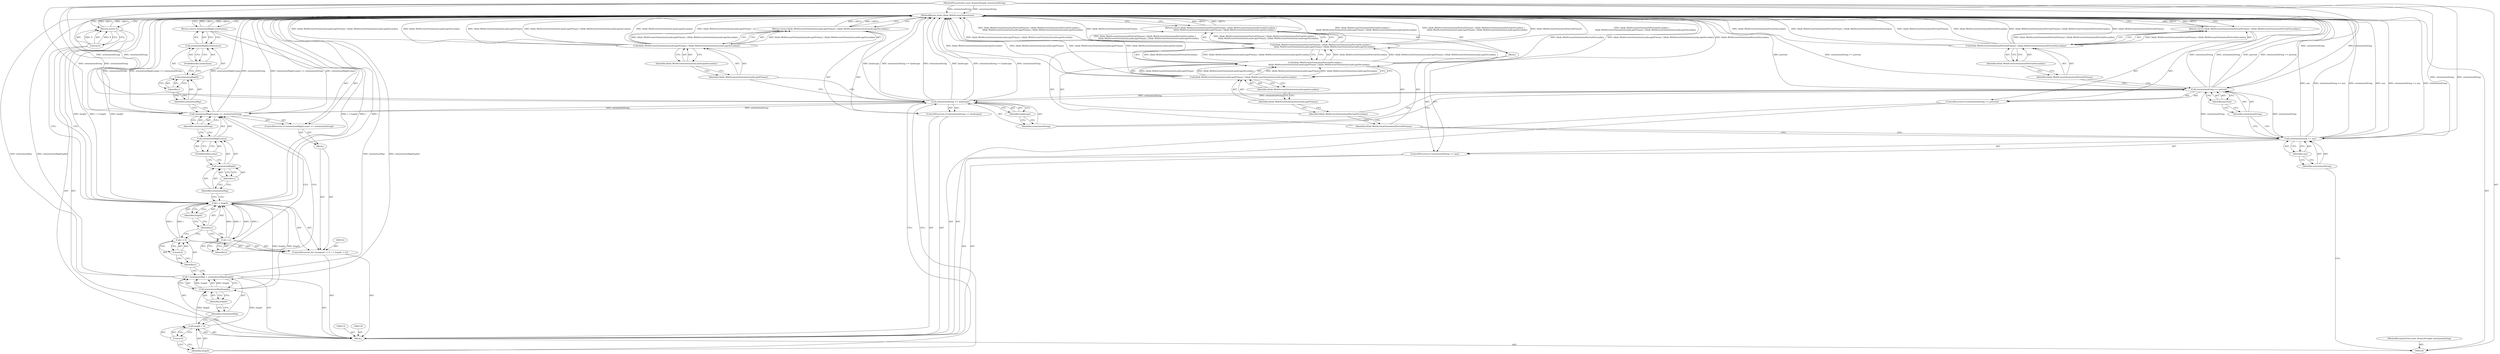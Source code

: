 digraph "0_Chrome_a9ca2310c6e68ad8dc39d6b54ca9ea10867ed8a1" {
"1000168" [label="(MethodReturn,static blink::WebScreenOrientations)"];
"1000101" [label="(MethodParameterIn,const AtomicString& orientationString)"];
"1000215" [label="(MethodParameterOut,const AtomicString& orientationString)"];
"1000119" [label="(Identifier,portrait)"];
"1000116" [label="(ControlStructure,if (orientationString == portrait))"];
"1000117" [label="(Call,orientationString == portrait)"];
"1000118" [label="(Identifier,orientationString)"];
"1000121" [label="(Call,blink::WebScreenOrientationPortraitPrimary | blink::WebScreenOrientationPortraitSecondary)"];
"1000122" [label="(Identifier,blink::WebScreenOrientationPortraitPrimary)"];
"1000123" [label="(Identifier,blink::WebScreenOrientationPortraitSecondary)"];
"1000120" [label="(Return,return blink::WebScreenOrientationPortraitPrimary | blink::WebScreenOrientationPortraitSecondary;)"];
"1000127" [label="(Identifier,landscape)"];
"1000124" [label="(ControlStructure,if (orientationString == landscape))"];
"1000125" [label="(Call,orientationString == landscape)"];
"1000126" [label="(Identifier,orientationString)"];
"1000129" [label="(Call,blink::WebScreenOrientationLandscapePrimary | blink::WebScreenOrientationLandscapeSecondary)"];
"1000130" [label="(Identifier,blink::WebScreenOrientationLandscapePrimary)"];
"1000131" [label="(Identifier,blink::WebScreenOrientationLandscapeSecondary)"];
"1000128" [label="(Return,return blink::WebScreenOrientationLandscapePrimary | blink::WebScreenOrientationLandscapeSecondary;)"];
"1000133" [label="(Call,length = 0)"];
"1000134" [label="(Identifier,length)"];
"1000135" [label="(Literal,0)"];
"1000137" [label="(Call,* orientationMap = orientationsMap(length))"];
"1000138" [label="(Identifier,orientationMap)"];
"1000139" [label="(Call,orientationsMap(length))"];
"1000140" [label="(Identifier,length)"];
"1000143" [label="(Call,i = 0)"];
"1000144" [label="(Identifier,i)"];
"1000145" [label="(Literal,0)"];
"1000146" [label="(Call,i < length)"];
"1000147" [label="(Identifier,i)"];
"1000148" [label="(Identifier,length)"];
"1000149" [label="(Call,++i)"];
"1000150" [label="(Identifier,i)"];
"1000141" [label="(ControlStructure,for (unsigned i = 0; i < length; ++i))"];
"1000151" [label="(Block,)"];
"1000153" [label="(Call,orientationMap[i].name == orientationString)"];
"1000154" [label="(Call,orientationMap[i].name)"];
"1000155" [label="(Call,orientationMap[i])"];
"1000156" [label="(Identifier,orientationMap)"];
"1000157" [label="(Identifier,i)"];
"1000158" [label="(FieldIdentifier,name)"];
"1000159" [label="(Identifier,orientationString)"];
"1000152" [label="(ControlStructure,if (orientationMap[i].name == orientationString))"];
"1000102" [label="(Block,)"];
"1000160" [label="(Return,return orientationMap[i].orientation;)"];
"1000161" [label="(Call,orientationMap[i].orientation)"];
"1000162" [label="(Call,orientationMap[i])"];
"1000163" [label="(Identifier,orientationMap)"];
"1000164" [label="(Identifier,i)"];
"1000165" [label="(FieldIdentifier,orientation)"];
"1000167" [label="(Literal,0)"];
"1000166" [label="(Return,return 0;)"];
"1000106" [label="(Identifier,any)"];
"1000107" [label="(Block,)"];
"1000103" [label="(ControlStructure,if (orientationString == any))"];
"1000104" [label="(Call,orientationString == any)"];
"1000105" [label="(Identifier,orientationString)"];
"1000109" [label="(Call,blink::WebScreenOrientationPortraitPrimary | blink::WebScreenOrientationPortraitSecondary |\n            blink::WebScreenOrientationLandscapePrimary | blink::WebScreenOrientationLandscapeSecondary)"];
"1000110" [label="(Identifier,blink::WebScreenOrientationPortraitPrimary)"];
"1000111" [label="(Call,blink::WebScreenOrientationPortraitSecondary |\n            blink::WebScreenOrientationLandscapePrimary | blink::WebScreenOrientationLandscapeSecondary)"];
"1000112" [label="(Identifier,blink::WebScreenOrientationPortraitSecondary)"];
"1000108" [label="(Return,return blink::WebScreenOrientationPortraitPrimary | blink::WebScreenOrientationPortraitSecondary |\n            blink::WebScreenOrientationLandscapePrimary | blink::WebScreenOrientationLandscapeSecondary;)"];
"1000113" [label="(Call,blink::WebScreenOrientationLandscapePrimary | blink::WebScreenOrientationLandscapeSecondary)"];
"1000114" [label="(Identifier,blink::WebScreenOrientationLandscapePrimary)"];
"1000115" [label="(Identifier,blink::WebScreenOrientationLandscapeSecondary)"];
"1000168" -> "1000100"  [label="AST: "];
"1000168" -> "1000108"  [label="CFG: "];
"1000168" -> "1000120"  [label="CFG: "];
"1000168" -> "1000128"  [label="CFG: "];
"1000168" -> "1000160"  [label="CFG: "];
"1000168" -> "1000166"  [label="CFG: "];
"1000125" -> "1000168"  [label="DDG: orientationString == landscape"];
"1000125" -> "1000168"  [label="DDG: orientationString"];
"1000125" -> "1000168"  [label="DDG: landscape"];
"1000104" -> "1000168"  [label="DDG: orientationString == any"];
"1000104" -> "1000168"  [label="DDG: orientationString"];
"1000104" -> "1000168"  [label="DDG: any"];
"1000113" -> "1000168"  [label="DDG: blink::WebScreenOrientationLandscapePrimary"];
"1000113" -> "1000168"  [label="DDG: blink::WebScreenOrientationLandscapeSecondary"];
"1000129" -> "1000168"  [label="DDG: blink::WebScreenOrientationLandscapePrimary | blink::WebScreenOrientationLandscapeSecondary"];
"1000129" -> "1000168"  [label="DDG: blink::WebScreenOrientationLandscapeSecondary"];
"1000129" -> "1000168"  [label="DDG: blink::WebScreenOrientationLandscapePrimary"];
"1000117" -> "1000168"  [label="DDG: orientationString"];
"1000117" -> "1000168"  [label="DDG: portrait"];
"1000117" -> "1000168"  [label="DDG: orientationString == portrait"];
"1000153" -> "1000168"  [label="DDG: orientationMap[i].name"];
"1000153" -> "1000168"  [label="DDG: orientationString"];
"1000153" -> "1000168"  [label="DDG: orientationMap[i].name == orientationString"];
"1000137" -> "1000168"  [label="DDG: orientationMap"];
"1000137" -> "1000168"  [label="DDG: orientationsMap(length)"];
"1000146" -> "1000168"  [label="DDG: i < length"];
"1000146" -> "1000168"  [label="DDG: length"];
"1000146" -> "1000168"  [label="DDG: i"];
"1000121" -> "1000168"  [label="DDG: blink::WebScreenOrientationPortraitSecondary"];
"1000121" -> "1000168"  [label="DDG: blink::WebScreenOrientationPortraitPrimary | blink::WebScreenOrientationPortraitSecondary"];
"1000121" -> "1000168"  [label="DDG: blink::WebScreenOrientationPortraitPrimary"];
"1000111" -> "1000168"  [label="DDG: blink::WebScreenOrientationPortraitSecondary"];
"1000111" -> "1000168"  [label="DDG: blink::WebScreenOrientationLandscapePrimary | blink::WebScreenOrientationLandscapeSecondary"];
"1000101" -> "1000168"  [label="DDG: orientationString"];
"1000109" -> "1000168"  [label="DDG: blink::WebScreenOrientationPortraitPrimary"];
"1000109" -> "1000168"  [label="DDG: blink::WebScreenOrientationPortraitSecondary |\n            blink::WebScreenOrientationLandscapePrimary | blink::WebScreenOrientationLandscapeSecondary"];
"1000109" -> "1000168"  [label="DDG: blink::WebScreenOrientationPortraitPrimary | blink::WebScreenOrientationPortraitSecondary |\n            blink::WebScreenOrientationLandscapePrimary | blink::WebScreenOrientationLandscapeSecondary"];
"1000120" -> "1000168"  [label="DDG: <RET>"];
"1000108" -> "1000168"  [label="DDG: <RET>"];
"1000166" -> "1000168"  [label="DDG: <RET>"];
"1000160" -> "1000168"  [label="DDG: <RET>"];
"1000128" -> "1000168"  [label="DDG: <RET>"];
"1000101" -> "1000100"  [label="AST: "];
"1000101" -> "1000168"  [label="DDG: orientationString"];
"1000101" -> "1000104"  [label="DDG: orientationString"];
"1000101" -> "1000117"  [label="DDG: orientationString"];
"1000101" -> "1000125"  [label="DDG: orientationString"];
"1000101" -> "1000153"  [label="DDG: orientationString"];
"1000215" -> "1000100"  [label="AST: "];
"1000119" -> "1000117"  [label="AST: "];
"1000119" -> "1000118"  [label="CFG: "];
"1000117" -> "1000119"  [label="CFG: "];
"1000116" -> "1000102"  [label="AST: "];
"1000117" -> "1000116"  [label="AST: "];
"1000120" -> "1000116"  [label="AST: "];
"1000117" -> "1000116"  [label="AST: "];
"1000117" -> "1000119"  [label="CFG: "];
"1000118" -> "1000117"  [label="AST: "];
"1000119" -> "1000117"  [label="AST: "];
"1000122" -> "1000117"  [label="CFG: "];
"1000126" -> "1000117"  [label="CFG: "];
"1000117" -> "1000168"  [label="DDG: orientationString"];
"1000117" -> "1000168"  [label="DDG: portrait"];
"1000117" -> "1000168"  [label="DDG: orientationString == portrait"];
"1000104" -> "1000117"  [label="DDG: orientationString"];
"1000101" -> "1000117"  [label="DDG: orientationString"];
"1000117" -> "1000125"  [label="DDG: orientationString"];
"1000118" -> "1000117"  [label="AST: "];
"1000118" -> "1000104"  [label="CFG: "];
"1000119" -> "1000118"  [label="CFG: "];
"1000121" -> "1000120"  [label="AST: "];
"1000121" -> "1000123"  [label="CFG: "];
"1000122" -> "1000121"  [label="AST: "];
"1000123" -> "1000121"  [label="AST: "];
"1000120" -> "1000121"  [label="CFG: "];
"1000121" -> "1000168"  [label="DDG: blink::WebScreenOrientationPortraitSecondary"];
"1000121" -> "1000168"  [label="DDG: blink::WebScreenOrientationPortraitPrimary | blink::WebScreenOrientationPortraitSecondary"];
"1000121" -> "1000168"  [label="DDG: blink::WebScreenOrientationPortraitPrimary"];
"1000121" -> "1000120"  [label="DDG: blink::WebScreenOrientationPortraitPrimary | blink::WebScreenOrientationPortraitSecondary"];
"1000122" -> "1000121"  [label="AST: "];
"1000122" -> "1000117"  [label="CFG: "];
"1000123" -> "1000122"  [label="CFG: "];
"1000123" -> "1000121"  [label="AST: "];
"1000123" -> "1000122"  [label="CFG: "];
"1000121" -> "1000123"  [label="CFG: "];
"1000120" -> "1000116"  [label="AST: "];
"1000120" -> "1000121"  [label="CFG: "];
"1000121" -> "1000120"  [label="AST: "];
"1000168" -> "1000120"  [label="CFG: "];
"1000120" -> "1000168"  [label="DDG: <RET>"];
"1000121" -> "1000120"  [label="DDG: blink::WebScreenOrientationPortraitPrimary | blink::WebScreenOrientationPortraitSecondary"];
"1000127" -> "1000125"  [label="AST: "];
"1000127" -> "1000126"  [label="CFG: "];
"1000125" -> "1000127"  [label="CFG: "];
"1000124" -> "1000102"  [label="AST: "];
"1000125" -> "1000124"  [label="AST: "];
"1000128" -> "1000124"  [label="AST: "];
"1000125" -> "1000124"  [label="AST: "];
"1000125" -> "1000127"  [label="CFG: "];
"1000126" -> "1000125"  [label="AST: "];
"1000127" -> "1000125"  [label="AST: "];
"1000130" -> "1000125"  [label="CFG: "];
"1000134" -> "1000125"  [label="CFG: "];
"1000125" -> "1000168"  [label="DDG: orientationString == landscape"];
"1000125" -> "1000168"  [label="DDG: orientationString"];
"1000125" -> "1000168"  [label="DDG: landscape"];
"1000117" -> "1000125"  [label="DDG: orientationString"];
"1000101" -> "1000125"  [label="DDG: orientationString"];
"1000125" -> "1000153"  [label="DDG: orientationString"];
"1000126" -> "1000125"  [label="AST: "];
"1000126" -> "1000117"  [label="CFG: "];
"1000127" -> "1000126"  [label="CFG: "];
"1000129" -> "1000128"  [label="AST: "];
"1000129" -> "1000131"  [label="CFG: "];
"1000130" -> "1000129"  [label="AST: "];
"1000131" -> "1000129"  [label="AST: "];
"1000128" -> "1000129"  [label="CFG: "];
"1000129" -> "1000168"  [label="DDG: blink::WebScreenOrientationLandscapePrimary | blink::WebScreenOrientationLandscapeSecondary"];
"1000129" -> "1000168"  [label="DDG: blink::WebScreenOrientationLandscapeSecondary"];
"1000129" -> "1000168"  [label="DDG: blink::WebScreenOrientationLandscapePrimary"];
"1000129" -> "1000128"  [label="DDG: blink::WebScreenOrientationLandscapePrimary | blink::WebScreenOrientationLandscapeSecondary"];
"1000130" -> "1000129"  [label="AST: "];
"1000130" -> "1000125"  [label="CFG: "];
"1000131" -> "1000130"  [label="CFG: "];
"1000131" -> "1000129"  [label="AST: "];
"1000131" -> "1000130"  [label="CFG: "];
"1000129" -> "1000131"  [label="CFG: "];
"1000128" -> "1000124"  [label="AST: "];
"1000128" -> "1000129"  [label="CFG: "];
"1000129" -> "1000128"  [label="AST: "];
"1000168" -> "1000128"  [label="CFG: "];
"1000128" -> "1000168"  [label="DDG: <RET>"];
"1000129" -> "1000128"  [label="DDG: blink::WebScreenOrientationLandscapePrimary | blink::WebScreenOrientationLandscapeSecondary"];
"1000133" -> "1000102"  [label="AST: "];
"1000133" -> "1000135"  [label="CFG: "];
"1000134" -> "1000133"  [label="AST: "];
"1000135" -> "1000133"  [label="AST: "];
"1000138" -> "1000133"  [label="CFG: "];
"1000133" -> "1000139"  [label="DDG: length"];
"1000134" -> "1000133"  [label="AST: "];
"1000134" -> "1000125"  [label="CFG: "];
"1000135" -> "1000134"  [label="CFG: "];
"1000135" -> "1000133"  [label="AST: "];
"1000135" -> "1000134"  [label="CFG: "];
"1000133" -> "1000135"  [label="CFG: "];
"1000137" -> "1000102"  [label="AST: "];
"1000137" -> "1000139"  [label="CFG: "];
"1000138" -> "1000137"  [label="AST: "];
"1000139" -> "1000137"  [label="AST: "];
"1000144" -> "1000137"  [label="CFG: "];
"1000137" -> "1000168"  [label="DDG: orientationMap"];
"1000137" -> "1000168"  [label="DDG: orientationsMap(length)"];
"1000139" -> "1000137"  [label="DDG: length"];
"1000138" -> "1000137"  [label="AST: "];
"1000138" -> "1000133"  [label="CFG: "];
"1000140" -> "1000138"  [label="CFG: "];
"1000139" -> "1000137"  [label="AST: "];
"1000139" -> "1000140"  [label="CFG: "];
"1000140" -> "1000139"  [label="AST: "];
"1000137" -> "1000139"  [label="CFG: "];
"1000139" -> "1000137"  [label="DDG: length"];
"1000133" -> "1000139"  [label="DDG: length"];
"1000139" -> "1000146"  [label="DDG: length"];
"1000140" -> "1000139"  [label="AST: "];
"1000140" -> "1000138"  [label="CFG: "];
"1000139" -> "1000140"  [label="CFG: "];
"1000143" -> "1000141"  [label="AST: "];
"1000143" -> "1000145"  [label="CFG: "];
"1000144" -> "1000143"  [label="AST: "];
"1000145" -> "1000143"  [label="AST: "];
"1000147" -> "1000143"  [label="CFG: "];
"1000143" -> "1000146"  [label="DDG: i"];
"1000144" -> "1000143"  [label="AST: "];
"1000144" -> "1000137"  [label="CFG: "];
"1000145" -> "1000144"  [label="CFG: "];
"1000145" -> "1000143"  [label="AST: "];
"1000145" -> "1000144"  [label="CFG: "];
"1000143" -> "1000145"  [label="CFG: "];
"1000146" -> "1000141"  [label="AST: "];
"1000146" -> "1000148"  [label="CFG: "];
"1000147" -> "1000146"  [label="AST: "];
"1000148" -> "1000146"  [label="AST: "];
"1000156" -> "1000146"  [label="CFG: "];
"1000167" -> "1000146"  [label="CFG: "];
"1000146" -> "1000168"  [label="DDG: i < length"];
"1000146" -> "1000168"  [label="DDG: length"];
"1000146" -> "1000168"  [label="DDG: i"];
"1000143" -> "1000146"  [label="DDG: i"];
"1000149" -> "1000146"  [label="DDG: i"];
"1000139" -> "1000146"  [label="DDG: length"];
"1000146" -> "1000149"  [label="DDG: i"];
"1000147" -> "1000146"  [label="AST: "];
"1000147" -> "1000143"  [label="CFG: "];
"1000147" -> "1000149"  [label="CFG: "];
"1000148" -> "1000147"  [label="CFG: "];
"1000148" -> "1000146"  [label="AST: "];
"1000148" -> "1000147"  [label="CFG: "];
"1000146" -> "1000148"  [label="CFG: "];
"1000149" -> "1000141"  [label="AST: "];
"1000149" -> "1000150"  [label="CFG: "];
"1000150" -> "1000149"  [label="AST: "];
"1000147" -> "1000149"  [label="CFG: "];
"1000149" -> "1000146"  [label="DDG: i"];
"1000146" -> "1000149"  [label="DDG: i"];
"1000150" -> "1000149"  [label="AST: "];
"1000150" -> "1000153"  [label="CFG: "];
"1000149" -> "1000150"  [label="CFG: "];
"1000141" -> "1000102"  [label="AST: "];
"1000142" -> "1000141"  [label="AST: "];
"1000143" -> "1000141"  [label="AST: "];
"1000146" -> "1000141"  [label="AST: "];
"1000149" -> "1000141"  [label="AST: "];
"1000151" -> "1000141"  [label="AST: "];
"1000151" -> "1000141"  [label="AST: "];
"1000152" -> "1000151"  [label="AST: "];
"1000153" -> "1000152"  [label="AST: "];
"1000153" -> "1000159"  [label="CFG: "];
"1000154" -> "1000153"  [label="AST: "];
"1000159" -> "1000153"  [label="AST: "];
"1000163" -> "1000153"  [label="CFG: "];
"1000150" -> "1000153"  [label="CFG: "];
"1000153" -> "1000168"  [label="DDG: orientationMap[i].name"];
"1000153" -> "1000168"  [label="DDG: orientationString"];
"1000153" -> "1000168"  [label="DDG: orientationMap[i].name == orientationString"];
"1000125" -> "1000153"  [label="DDG: orientationString"];
"1000101" -> "1000153"  [label="DDG: orientationString"];
"1000154" -> "1000153"  [label="AST: "];
"1000154" -> "1000158"  [label="CFG: "];
"1000155" -> "1000154"  [label="AST: "];
"1000158" -> "1000154"  [label="AST: "];
"1000159" -> "1000154"  [label="CFG: "];
"1000155" -> "1000154"  [label="AST: "];
"1000155" -> "1000157"  [label="CFG: "];
"1000156" -> "1000155"  [label="AST: "];
"1000157" -> "1000155"  [label="AST: "];
"1000158" -> "1000155"  [label="CFG: "];
"1000156" -> "1000155"  [label="AST: "];
"1000156" -> "1000146"  [label="CFG: "];
"1000157" -> "1000156"  [label="CFG: "];
"1000157" -> "1000155"  [label="AST: "];
"1000157" -> "1000156"  [label="CFG: "];
"1000155" -> "1000157"  [label="CFG: "];
"1000158" -> "1000154"  [label="AST: "];
"1000158" -> "1000155"  [label="CFG: "];
"1000154" -> "1000158"  [label="CFG: "];
"1000159" -> "1000153"  [label="AST: "];
"1000159" -> "1000154"  [label="CFG: "];
"1000153" -> "1000159"  [label="CFG: "];
"1000152" -> "1000151"  [label="AST: "];
"1000153" -> "1000152"  [label="AST: "];
"1000160" -> "1000152"  [label="AST: "];
"1000102" -> "1000100"  [label="AST: "];
"1000103" -> "1000102"  [label="AST: "];
"1000116" -> "1000102"  [label="AST: "];
"1000124" -> "1000102"  [label="AST: "];
"1000132" -> "1000102"  [label="AST: "];
"1000133" -> "1000102"  [label="AST: "];
"1000136" -> "1000102"  [label="AST: "];
"1000137" -> "1000102"  [label="AST: "];
"1000141" -> "1000102"  [label="AST: "];
"1000166" -> "1000102"  [label="AST: "];
"1000160" -> "1000152"  [label="AST: "];
"1000160" -> "1000161"  [label="CFG: "];
"1000161" -> "1000160"  [label="AST: "];
"1000168" -> "1000160"  [label="CFG: "];
"1000160" -> "1000168"  [label="DDG: <RET>"];
"1000161" -> "1000160"  [label="AST: "];
"1000161" -> "1000165"  [label="CFG: "];
"1000162" -> "1000161"  [label="AST: "];
"1000165" -> "1000161"  [label="AST: "];
"1000160" -> "1000161"  [label="CFG: "];
"1000162" -> "1000161"  [label="AST: "];
"1000162" -> "1000164"  [label="CFG: "];
"1000163" -> "1000162"  [label="AST: "];
"1000164" -> "1000162"  [label="AST: "];
"1000165" -> "1000162"  [label="CFG: "];
"1000163" -> "1000162"  [label="AST: "];
"1000163" -> "1000153"  [label="CFG: "];
"1000164" -> "1000163"  [label="CFG: "];
"1000164" -> "1000162"  [label="AST: "];
"1000164" -> "1000163"  [label="CFG: "];
"1000162" -> "1000164"  [label="CFG: "];
"1000165" -> "1000161"  [label="AST: "];
"1000165" -> "1000162"  [label="CFG: "];
"1000161" -> "1000165"  [label="CFG: "];
"1000167" -> "1000166"  [label="AST: "];
"1000167" -> "1000146"  [label="CFG: "];
"1000166" -> "1000167"  [label="CFG: "];
"1000167" -> "1000166"  [label="DDG: 0"];
"1000166" -> "1000102"  [label="AST: "];
"1000166" -> "1000167"  [label="CFG: "];
"1000167" -> "1000166"  [label="AST: "];
"1000168" -> "1000166"  [label="CFG: "];
"1000166" -> "1000168"  [label="DDG: <RET>"];
"1000167" -> "1000166"  [label="DDG: 0"];
"1000106" -> "1000104"  [label="AST: "];
"1000106" -> "1000105"  [label="CFG: "];
"1000104" -> "1000106"  [label="CFG: "];
"1000107" -> "1000103"  [label="AST: "];
"1000108" -> "1000107"  [label="AST: "];
"1000103" -> "1000102"  [label="AST: "];
"1000104" -> "1000103"  [label="AST: "];
"1000107" -> "1000103"  [label="AST: "];
"1000104" -> "1000103"  [label="AST: "];
"1000104" -> "1000106"  [label="CFG: "];
"1000105" -> "1000104"  [label="AST: "];
"1000106" -> "1000104"  [label="AST: "];
"1000110" -> "1000104"  [label="CFG: "];
"1000118" -> "1000104"  [label="CFG: "];
"1000104" -> "1000168"  [label="DDG: orientationString == any"];
"1000104" -> "1000168"  [label="DDG: orientationString"];
"1000104" -> "1000168"  [label="DDG: any"];
"1000101" -> "1000104"  [label="DDG: orientationString"];
"1000104" -> "1000117"  [label="DDG: orientationString"];
"1000105" -> "1000104"  [label="AST: "];
"1000105" -> "1000100"  [label="CFG: "];
"1000106" -> "1000105"  [label="CFG: "];
"1000109" -> "1000108"  [label="AST: "];
"1000109" -> "1000111"  [label="CFG: "];
"1000110" -> "1000109"  [label="AST: "];
"1000111" -> "1000109"  [label="AST: "];
"1000108" -> "1000109"  [label="CFG: "];
"1000109" -> "1000168"  [label="DDG: blink::WebScreenOrientationPortraitPrimary"];
"1000109" -> "1000168"  [label="DDG: blink::WebScreenOrientationPortraitSecondary |\n            blink::WebScreenOrientationLandscapePrimary | blink::WebScreenOrientationLandscapeSecondary"];
"1000109" -> "1000168"  [label="DDG: blink::WebScreenOrientationPortraitPrimary | blink::WebScreenOrientationPortraitSecondary |\n            blink::WebScreenOrientationLandscapePrimary | blink::WebScreenOrientationLandscapeSecondary"];
"1000109" -> "1000108"  [label="DDG: blink::WebScreenOrientationPortraitPrimary | blink::WebScreenOrientationPortraitSecondary |\n            blink::WebScreenOrientationLandscapePrimary | blink::WebScreenOrientationLandscapeSecondary"];
"1000111" -> "1000109"  [label="DDG: blink::WebScreenOrientationPortraitSecondary"];
"1000111" -> "1000109"  [label="DDG: blink::WebScreenOrientationLandscapePrimary | blink::WebScreenOrientationLandscapeSecondary"];
"1000110" -> "1000109"  [label="AST: "];
"1000110" -> "1000104"  [label="CFG: "];
"1000112" -> "1000110"  [label="CFG: "];
"1000111" -> "1000109"  [label="AST: "];
"1000111" -> "1000113"  [label="CFG: "];
"1000112" -> "1000111"  [label="AST: "];
"1000113" -> "1000111"  [label="AST: "];
"1000109" -> "1000111"  [label="CFG: "];
"1000111" -> "1000168"  [label="DDG: blink::WebScreenOrientationPortraitSecondary"];
"1000111" -> "1000168"  [label="DDG: blink::WebScreenOrientationLandscapePrimary | blink::WebScreenOrientationLandscapeSecondary"];
"1000111" -> "1000109"  [label="DDG: blink::WebScreenOrientationPortraitSecondary"];
"1000111" -> "1000109"  [label="DDG: blink::WebScreenOrientationLandscapePrimary | blink::WebScreenOrientationLandscapeSecondary"];
"1000113" -> "1000111"  [label="DDG: blink::WebScreenOrientationLandscapePrimary"];
"1000113" -> "1000111"  [label="DDG: blink::WebScreenOrientationLandscapeSecondary"];
"1000112" -> "1000111"  [label="AST: "];
"1000112" -> "1000110"  [label="CFG: "];
"1000114" -> "1000112"  [label="CFG: "];
"1000108" -> "1000107"  [label="AST: "];
"1000108" -> "1000109"  [label="CFG: "];
"1000109" -> "1000108"  [label="AST: "];
"1000168" -> "1000108"  [label="CFG: "];
"1000108" -> "1000168"  [label="DDG: <RET>"];
"1000109" -> "1000108"  [label="DDG: blink::WebScreenOrientationPortraitPrimary | blink::WebScreenOrientationPortraitSecondary |\n            blink::WebScreenOrientationLandscapePrimary | blink::WebScreenOrientationLandscapeSecondary"];
"1000113" -> "1000111"  [label="AST: "];
"1000113" -> "1000115"  [label="CFG: "];
"1000114" -> "1000113"  [label="AST: "];
"1000115" -> "1000113"  [label="AST: "];
"1000111" -> "1000113"  [label="CFG: "];
"1000113" -> "1000168"  [label="DDG: blink::WebScreenOrientationLandscapePrimary"];
"1000113" -> "1000168"  [label="DDG: blink::WebScreenOrientationLandscapeSecondary"];
"1000113" -> "1000111"  [label="DDG: blink::WebScreenOrientationLandscapePrimary"];
"1000113" -> "1000111"  [label="DDG: blink::WebScreenOrientationLandscapeSecondary"];
"1000114" -> "1000113"  [label="AST: "];
"1000114" -> "1000112"  [label="CFG: "];
"1000115" -> "1000114"  [label="CFG: "];
"1000115" -> "1000113"  [label="AST: "];
"1000115" -> "1000114"  [label="CFG: "];
"1000113" -> "1000115"  [label="CFG: "];
}
